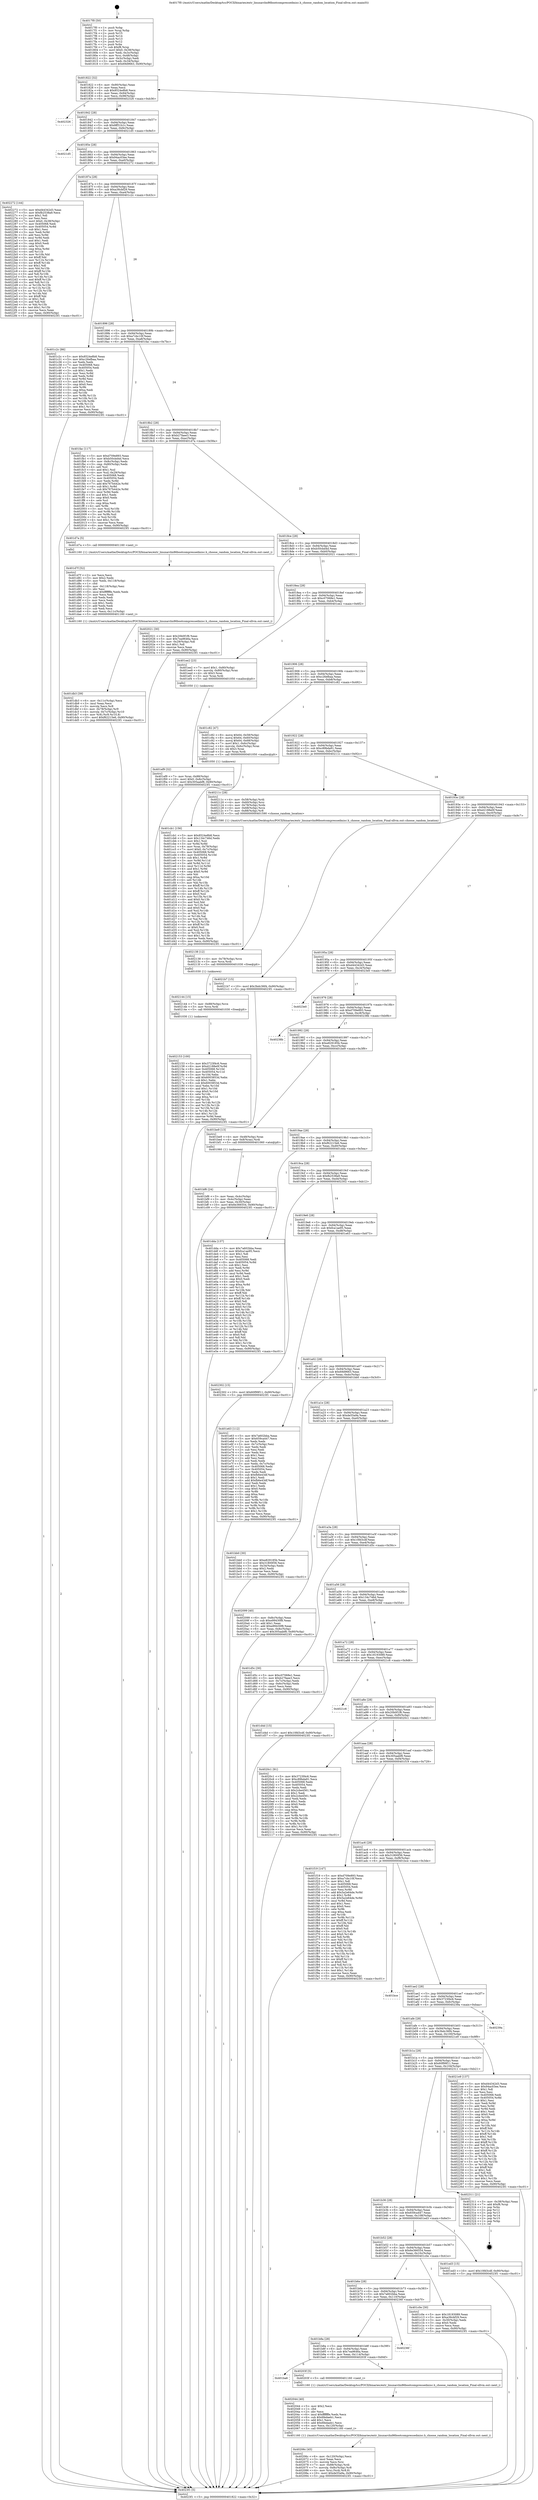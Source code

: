 digraph "0x4017f0" {
  label = "0x4017f0 (/mnt/c/Users/mathe/Desktop/tcc/POCII/binaries/extr_linuxarchx86bootcompressedmisc.h_choose_random_location_Final-ollvm.out::main(0))"
  labelloc = "t"
  node[shape=record]

  Entry [label="",width=0.3,height=0.3,shape=circle,fillcolor=black,style=filled]
  "0x401822" [label="{
     0x401822 [32]\l
     | [instrs]\l
     &nbsp;&nbsp;0x401822 \<+6\>: mov -0x90(%rbp),%eax\l
     &nbsp;&nbsp;0x401828 \<+2\>: mov %eax,%ecx\l
     &nbsp;&nbsp;0x40182a \<+6\>: sub $0x8524e8b8,%ecx\l
     &nbsp;&nbsp;0x401830 \<+6\>: mov %eax,-0x94(%rbp)\l
     &nbsp;&nbsp;0x401836 \<+6\>: mov %ecx,-0x98(%rbp)\l
     &nbsp;&nbsp;0x40183c \<+6\>: je 0000000000402326 \<main+0xb36\>\l
  }"]
  "0x402326" [label="{
     0x402326\l
  }", style=dashed]
  "0x401842" [label="{
     0x401842 [28]\l
     | [instrs]\l
     &nbsp;&nbsp;0x401842 \<+5\>: jmp 0000000000401847 \<main+0x57\>\l
     &nbsp;&nbsp;0x401847 \<+6\>: mov -0x94(%rbp),%eax\l
     &nbsp;&nbsp;0x40184d \<+5\>: sub $0x8ff31b1c,%eax\l
     &nbsp;&nbsp;0x401852 \<+6\>: mov %eax,-0x9c(%rbp)\l
     &nbsp;&nbsp;0x401858 \<+6\>: je 00000000004021d5 \<main+0x9e5\>\l
  }"]
  Exit [label="",width=0.3,height=0.3,shape=circle,fillcolor=black,style=filled,peripheries=2]
  "0x4021d5" [label="{
     0x4021d5\l
  }", style=dashed]
  "0x40185e" [label="{
     0x40185e [28]\l
     | [instrs]\l
     &nbsp;&nbsp;0x40185e \<+5\>: jmp 0000000000401863 \<main+0x73\>\l
     &nbsp;&nbsp;0x401863 \<+6\>: mov -0x94(%rbp),%eax\l
     &nbsp;&nbsp;0x401869 \<+5\>: sub $0x94ac03ee,%eax\l
     &nbsp;&nbsp;0x40186e \<+6\>: mov %eax,-0xa0(%rbp)\l
     &nbsp;&nbsp;0x401874 \<+6\>: je 0000000000402272 \<main+0xa82\>\l
  }"]
  "0x402153" [label="{
     0x402153 [100]\l
     | [instrs]\l
     &nbsp;&nbsp;0x402153 \<+5\>: mov $0x3723f4c6,%eax\l
     &nbsp;&nbsp;0x402158 \<+6\>: mov $0xd2188e0f,%r9d\l
     &nbsp;&nbsp;0x40215e \<+8\>: mov 0x405068,%r10d\l
     &nbsp;&nbsp;0x402166 \<+8\>: mov 0x405054,%r11d\l
     &nbsp;&nbsp;0x40216e \<+3\>: mov %r10d,%ebx\l
     &nbsp;&nbsp;0x402171 \<+6\>: add $0x6003853d,%ebx\l
     &nbsp;&nbsp;0x402177 \<+3\>: sub $0x1,%ebx\l
     &nbsp;&nbsp;0x40217a \<+6\>: sub $0x6003853d,%ebx\l
     &nbsp;&nbsp;0x402180 \<+4\>: imul %ebx,%r10d\l
     &nbsp;&nbsp;0x402184 \<+4\>: and $0x1,%r10d\l
     &nbsp;&nbsp;0x402188 \<+4\>: cmp $0x0,%r10d\l
     &nbsp;&nbsp;0x40218c \<+4\>: sete %r14b\l
     &nbsp;&nbsp;0x402190 \<+4\>: cmp $0xa,%r11d\l
     &nbsp;&nbsp;0x402194 \<+4\>: setl %r15b\l
     &nbsp;&nbsp;0x402198 \<+3\>: mov %r14b,%r12b\l
     &nbsp;&nbsp;0x40219b \<+3\>: and %r15b,%r12b\l
     &nbsp;&nbsp;0x40219e \<+3\>: xor %r15b,%r14b\l
     &nbsp;&nbsp;0x4021a1 \<+3\>: or %r14b,%r12b\l
     &nbsp;&nbsp;0x4021a4 \<+4\>: test $0x1,%r12b\l
     &nbsp;&nbsp;0x4021a8 \<+4\>: cmovne %r9d,%eax\l
     &nbsp;&nbsp;0x4021ac \<+6\>: mov %eax,-0x90(%rbp)\l
     &nbsp;&nbsp;0x4021b2 \<+5\>: jmp 00000000004023f1 \<main+0xc01\>\l
  }"]
  "0x402272" [label="{
     0x402272 [144]\l
     | [instrs]\l
     &nbsp;&nbsp;0x402272 \<+5\>: mov $0xd44342d3,%eax\l
     &nbsp;&nbsp;0x402277 \<+5\>: mov $0xfb2538a9,%ecx\l
     &nbsp;&nbsp;0x40227c \<+2\>: mov $0x1,%dl\l
     &nbsp;&nbsp;0x40227e \<+2\>: xor %esi,%esi\l
     &nbsp;&nbsp;0x402280 \<+7\>: movl $0x0,-0x38(%rbp)\l
     &nbsp;&nbsp;0x402287 \<+7\>: mov 0x405068,%edi\l
     &nbsp;&nbsp;0x40228e \<+8\>: mov 0x405054,%r8d\l
     &nbsp;&nbsp;0x402296 \<+3\>: sub $0x1,%esi\l
     &nbsp;&nbsp;0x402299 \<+3\>: mov %edi,%r9d\l
     &nbsp;&nbsp;0x40229c \<+3\>: add %esi,%r9d\l
     &nbsp;&nbsp;0x40229f \<+4\>: imul %r9d,%edi\l
     &nbsp;&nbsp;0x4022a3 \<+3\>: and $0x1,%edi\l
     &nbsp;&nbsp;0x4022a6 \<+3\>: cmp $0x0,%edi\l
     &nbsp;&nbsp;0x4022a9 \<+4\>: sete %r10b\l
     &nbsp;&nbsp;0x4022ad \<+4\>: cmp $0xa,%r8d\l
     &nbsp;&nbsp;0x4022b1 \<+4\>: setl %r11b\l
     &nbsp;&nbsp;0x4022b5 \<+3\>: mov %r10b,%bl\l
     &nbsp;&nbsp;0x4022b8 \<+3\>: xor $0xff,%bl\l
     &nbsp;&nbsp;0x4022bb \<+3\>: mov %r11b,%r14b\l
     &nbsp;&nbsp;0x4022be \<+4\>: xor $0xff,%r14b\l
     &nbsp;&nbsp;0x4022c2 \<+3\>: xor $0x1,%dl\l
     &nbsp;&nbsp;0x4022c5 \<+3\>: mov %bl,%r15b\l
     &nbsp;&nbsp;0x4022c8 \<+4\>: and $0xff,%r15b\l
     &nbsp;&nbsp;0x4022cc \<+3\>: and %dl,%r10b\l
     &nbsp;&nbsp;0x4022cf \<+3\>: mov %r14b,%r12b\l
     &nbsp;&nbsp;0x4022d2 \<+4\>: and $0xff,%r12b\l
     &nbsp;&nbsp;0x4022d6 \<+3\>: and %dl,%r11b\l
     &nbsp;&nbsp;0x4022d9 \<+3\>: or %r10b,%r15b\l
     &nbsp;&nbsp;0x4022dc \<+3\>: or %r11b,%r12b\l
     &nbsp;&nbsp;0x4022df \<+3\>: xor %r12b,%r15b\l
     &nbsp;&nbsp;0x4022e2 \<+3\>: or %r14b,%bl\l
     &nbsp;&nbsp;0x4022e5 \<+3\>: xor $0xff,%bl\l
     &nbsp;&nbsp;0x4022e8 \<+3\>: or $0x1,%dl\l
     &nbsp;&nbsp;0x4022eb \<+2\>: and %dl,%bl\l
     &nbsp;&nbsp;0x4022ed \<+3\>: or %bl,%r15b\l
     &nbsp;&nbsp;0x4022f0 \<+4\>: test $0x1,%r15b\l
     &nbsp;&nbsp;0x4022f4 \<+3\>: cmovne %ecx,%eax\l
     &nbsp;&nbsp;0x4022f7 \<+6\>: mov %eax,-0x90(%rbp)\l
     &nbsp;&nbsp;0x4022fd \<+5\>: jmp 00000000004023f1 \<main+0xc01\>\l
  }"]
  "0x40187a" [label="{
     0x40187a [28]\l
     | [instrs]\l
     &nbsp;&nbsp;0x40187a \<+5\>: jmp 000000000040187f \<main+0x8f\>\l
     &nbsp;&nbsp;0x40187f \<+6\>: mov -0x94(%rbp),%eax\l
     &nbsp;&nbsp;0x401885 \<+5\>: sub $0xa36cbf29,%eax\l
     &nbsp;&nbsp;0x40188a \<+6\>: mov %eax,-0xa4(%rbp)\l
     &nbsp;&nbsp;0x401890 \<+6\>: je 0000000000401c2c \<main+0x43c\>\l
  }"]
  "0x402144" [label="{
     0x402144 [15]\l
     | [instrs]\l
     &nbsp;&nbsp;0x402144 \<+7\>: mov -0x88(%rbp),%rcx\l
     &nbsp;&nbsp;0x40214b \<+3\>: mov %rcx,%rdi\l
     &nbsp;&nbsp;0x40214e \<+5\>: call 0000000000401030 \<free@plt\>\l
     | [calls]\l
     &nbsp;&nbsp;0x401030 \{1\} (unknown)\l
  }"]
  "0x401c2c" [label="{
     0x401c2c [86]\l
     | [instrs]\l
     &nbsp;&nbsp;0x401c2c \<+5\>: mov $0x8524e8b8,%eax\l
     &nbsp;&nbsp;0x401c31 \<+5\>: mov $0xc26efbaa,%ecx\l
     &nbsp;&nbsp;0x401c36 \<+2\>: xor %edx,%edx\l
     &nbsp;&nbsp;0x401c38 \<+7\>: mov 0x405068,%esi\l
     &nbsp;&nbsp;0x401c3f \<+7\>: mov 0x405054,%edi\l
     &nbsp;&nbsp;0x401c46 \<+3\>: sub $0x1,%edx\l
     &nbsp;&nbsp;0x401c49 \<+3\>: mov %esi,%r8d\l
     &nbsp;&nbsp;0x401c4c \<+3\>: add %edx,%r8d\l
     &nbsp;&nbsp;0x401c4f \<+4\>: imul %r8d,%esi\l
     &nbsp;&nbsp;0x401c53 \<+3\>: and $0x1,%esi\l
     &nbsp;&nbsp;0x401c56 \<+3\>: cmp $0x0,%esi\l
     &nbsp;&nbsp;0x401c59 \<+4\>: sete %r9b\l
     &nbsp;&nbsp;0x401c5d \<+3\>: cmp $0xa,%edi\l
     &nbsp;&nbsp;0x401c60 \<+4\>: setl %r10b\l
     &nbsp;&nbsp;0x401c64 \<+3\>: mov %r9b,%r11b\l
     &nbsp;&nbsp;0x401c67 \<+3\>: and %r10b,%r11b\l
     &nbsp;&nbsp;0x401c6a \<+3\>: xor %r10b,%r9b\l
     &nbsp;&nbsp;0x401c6d \<+3\>: or %r9b,%r11b\l
     &nbsp;&nbsp;0x401c70 \<+4\>: test $0x1,%r11b\l
     &nbsp;&nbsp;0x401c74 \<+3\>: cmovne %ecx,%eax\l
     &nbsp;&nbsp;0x401c77 \<+6\>: mov %eax,-0x90(%rbp)\l
     &nbsp;&nbsp;0x401c7d \<+5\>: jmp 00000000004023f1 \<main+0xc01\>\l
  }"]
  "0x401896" [label="{
     0x401896 [28]\l
     | [instrs]\l
     &nbsp;&nbsp;0x401896 \<+5\>: jmp 000000000040189b \<main+0xab\>\l
     &nbsp;&nbsp;0x40189b \<+6\>: mov -0x94(%rbp),%eax\l
     &nbsp;&nbsp;0x4018a1 \<+5\>: sub $0xa7cbc10f,%eax\l
     &nbsp;&nbsp;0x4018a6 \<+6\>: mov %eax,-0xa8(%rbp)\l
     &nbsp;&nbsp;0x4018ac \<+6\>: je 0000000000401fac \<main+0x7bc\>\l
  }"]
  "0x402138" [label="{
     0x402138 [12]\l
     | [instrs]\l
     &nbsp;&nbsp;0x402138 \<+4\>: mov -0x78(%rbp),%rcx\l
     &nbsp;&nbsp;0x40213c \<+3\>: mov %rcx,%rdi\l
     &nbsp;&nbsp;0x40213f \<+5\>: call 0000000000401030 \<free@plt\>\l
     | [calls]\l
     &nbsp;&nbsp;0x401030 \{1\} (unknown)\l
  }"]
  "0x401fac" [label="{
     0x401fac [117]\l
     | [instrs]\l
     &nbsp;&nbsp;0x401fac \<+5\>: mov $0xd709e893,%eax\l
     &nbsp;&nbsp;0x401fb1 \<+5\>: mov $0xb50cbd4d,%ecx\l
     &nbsp;&nbsp;0x401fb6 \<+6\>: mov -0x8c(%rbp),%edx\l
     &nbsp;&nbsp;0x401fbc \<+3\>: cmp -0x80(%rbp),%edx\l
     &nbsp;&nbsp;0x401fbf \<+4\>: setl %sil\l
     &nbsp;&nbsp;0x401fc3 \<+4\>: and $0x1,%sil\l
     &nbsp;&nbsp;0x401fc7 \<+4\>: mov %sil,-0x29(%rbp)\l
     &nbsp;&nbsp;0x401fcb \<+7\>: mov 0x405068,%edx\l
     &nbsp;&nbsp;0x401fd2 \<+7\>: mov 0x405054,%edi\l
     &nbsp;&nbsp;0x401fd9 \<+3\>: mov %edx,%r8d\l
     &nbsp;&nbsp;0x401fdc \<+7\>: add $0x767b442e,%r8d\l
     &nbsp;&nbsp;0x401fe3 \<+4\>: sub $0x1,%r8d\l
     &nbsp;&nbsp;0x401fe7 \<+7\>: sub $0x767b442e,%r8d\l
     &nbsp;&nbsp;0x401fee \<+4\>: imul %r8d,%edx\l
     &nbsp;&nbsp;0x401ff2 \<+3\>: and $0x1,%edx\l
     &nbsp;&nbsp;0x401ff5 \<+3\>: cmp $0x0,%edx\l
     &nbsp;&nbsp;0x401ff8 \<+4\>: sete %sil\l
     &nbsp;&nbsp;0x401ffc \<+3\>: cmp $0xa,%edi\l
     &nbsp;&nbsp;0x401fff \<+4\>: setl %r9b\l
     &nbsp;&nbsp;0x402003 \<+3\>: mov %sil,%r10b\l
     &nbsp;&nbsp;0x402006 \<+3\>: and %r9b,%r10b\l
     &nbsp;&nbsp;0x402009 \<+3\>: xor %r9b,%sil\l
     &nbsp;&nbsp;0x40200c \<+3\>: or %sil,%r10b\l
     &nbsp;&nbsp;0x40200f \<+4\>: test $0x1,%r10b\l
     &nbsp;&nbsp;0x402013 \<+3\>: cmovne %ecx,%eax\l
     &nbsp;&nbsp;0x402016 \<+6\>: mov %eax,-0x90(%rbp)\l
     &nbsp;&nbsp;0x40201c \<+5\>: jmp 00000000004023f1 \<main+0xc01\>\l
  }"]
  "0x4018b2" [label="{
     0x4018b2 [28]\l
     | [instrs]\l
     &nbsp;&nbsp;0x4018b2 \<+5\>: jmp 00000000004018b7 \<main+0xc7\>\l
     &nbsp;&nbsp;0x4018b7 \<+6\>: mov -0x94(%rbp),%eax\l
     &nbsp;&nbsp;0x4018bd \<+5\>: sub $0xb27faee3,%eax\l
     &nbsp;&nbsp;0x4018c2 \<+6\>: mov %eax,-0xac(%rbp)\l
     &nbsp;&nbsp;0x4018c8 \<+6\>: je 0000000000401d7a \<main+0x58a\>\l
  }"]
  "0x40206c" [label="{
     0x40206c [45]\l
     | [instrs]\l
     &nbsp;&nbsp;0x40206c \<+6\>: mov -0x120(%rbp),%ecx\l
     &nbsp;&nbsp;0x402072 \<+3\>: imul %eax,%ecx\l
     &nbsp;&nbsp;0x402075 \<+3\>: movslq %ecx,%rsi\l
     &nbsp;&nbsp;0x402078 \<+7\>: mov -0x88(%rbp),%rdi\l
     &nbsp;&nbsp;0x40207f \<+7\>: movslq -0x8c(%rbp),%r8\l
     &nbsp;&nbsp;0x402086 \<+4\>: mov %rsi,(%rdi,%r8,8)\l
     &nbsp;&nbsp;0x40208a \<+10\>: movl $0xde55a9a,-0x90(%rbp)\l
     &nbsp;&nbsp;0x402094 \<+5\>: jmp 00000000004023f1 \<main+0xc01\>\l
  }"]
  "0x401d7a" [label="{
     0x401d7a [5]\l
     | [instrs]\l
     &nbsp;&nbsp;0x401d7a \<+5\>: call 0000000000401160 \<next_i\>\l
     | [calls]\l
     &nbsp;&nbsp;0x401160 \{1\} (/mnt/c/Users/mathe/Desktop/tcc/POCII/binaries/extr_linuxarchx86bootcompressedmisc.h_choose_random_location_Final-ollvm.out::next_i)\l
  }"]
  "0x4018ce" [label="{
     0x4018ce [28]\l
     | [instrs]\l
     &nbsp;&nbsp;0x4018ce \<+5\>: jmp 00000000004018d3 \<main+0xe3\>\l
     &nbsp;&nbsp;0x4018d3 \<+6\>: mov -0x94(%rbp),%eax\l
     &nbsp;&nbsp;0x4018d9 \<+5\>: sub $0xb50cbd4d,%eax\l
     &nbsp;&nbsp;0x4018de \<+6\>: mov %eax,-0xb0(%rbp)\l
     &nbsp;&nbsp;0x4018e4 \<+6\>: je 0000000000402021 \<main+0x831\>\l
  }"]
  "0x402044" [label="{
     0x402044 [40]\l
     | [instrs]\l
     &nbsp;&nbsp;0x402044 \<+5\>: mov $0x2,%ecx\l
     &nbsp;&nbsp;0x402049 \<+1\>: cltd\l
     &nbsp;&nbsp;0x40204a \<+2\>: idiv %ecx\l
     &nbsp;&nbsp;0x40204c \<+6\>: imul $0xfffffffe,%edx,%ecx\l
     &nbsp;&nbsp;0x402052 \<+6\>: sub $0x6fedaeb1,%ecx\l
     &nbsp;&nbsp;0x402058 \<+3\>: add $0x1,%ecx\l
     &nbsp;&nbsp;0x40205b \<+6\>: add $0x6fedaeb1,%ecx\l
     &nbsp;&nbsp;0x402061 \<+6\>: mov %ecx,-0x120(%rbp)\l
     &nbsp;&nbsp;0x402067 \<+5\>: call 0000000000401160 \<next_i\>\l
     | [calls]\l
     &nbsp;&nbsp;0x401160 \{1\} (/mnt/c/Users/mathe/Desktop/tcc/POCII/binaries/extr_linuxarchx86bootcompressedmisc.h_choose_random_location_Final-ollvm.out::next_i)\l
  }"]
  "0x402021" [label="{
     0x402021 [30]\l
     | [instrs]\l
     &nbsp;&nbsp;0x402021 \<+5\>: mov $0x20b0f1f6,%eax\l
     &nbsp;&nbsp;0x402026 \<+5\>: mov $0x7ea9646a,%ecx\l
     &nbsp;&nbsp;0x40202b \<+3\>: mov -0x29(%rbp),%dl\l
     &nbsp;&nbsp;0x40202e \<+3\>: test $0x1,%dl\l
     &nbsp;&nbsp;0x402031 \<+3\>: cmovne %ecx,%eax\l
     &nbsp;&nbsp;0x402034 \<+6\>: mov %eax,-0x90(%rbp)\l
     &nbsp;&nbsp;0x40203a \<+5\>: jmp 00000000004023f1 \<main+0xc01\>\l
  }"]
  "0x4018ea" [label="{
     0x4018ea [28]\l
     | [instrs]\l
     &nbsp;&nbsp;0x4018ea \<+5\>: jmp 00000000004018ef \<main+0xff\>\l
     &nbsp;&nbsp;0x4018ef \<+6\>: mov -0x94(%rbp),%eax\l
     &nbsp;&nbsp;0x4018f5 \<+5\>: sub $0xc07068e1,%eax\l
     &nbsp;&nbsp;0x4018fa \<+6\>: mov %eax,-0xb4(%rbp)\l
     &nbsp;&nbsp;0x401900 \<+6\>: je 0000000000401ee2 \<main+0x6f2\>\l
  }"]
  "0x401ba6" [label="{
     0x401ba6\l
  }", style=dashed]
  "0x401ee2" [label="{
     0x401ee2 [23]\l
     | [instrs]\l
     &nbsp;&nbsp;0x401ee2 \<+7\>: movl $0x1,-0x80(%rbp)\l
     &nbsp;&nbsp;0x401ee9 \<+4\>: movslq -0x80(%rbp),%rax\l
     &nbsp;&nbsp;0x401eed \<+4\>: shl $0x3,%rax\l
     &nbsp;&nbsp;0x401ef1 \<+3\>: mov %rax,%rdi\l
     &nbsp;&nbsp;0x401ef4 \<+5\>: call 0000000000401050 \<malloc@plt\>\l
     | [calls]\l
     &nbsp;&nbsp;0x401050 \{1\} (unknown)\l
  }"]
  "0x401906" [label="{
     0x401906 [28]\l
     | [instrs]\l
     &nbsp;&nbsp;0x401906 \<+5\>: jmp 000000000040190b \<main+0x11b\>\l
     &nbsp;&nbsp;0x40190b \<+6\>: mov -0x94(%rbp),%eax\l
     &nbsp;&nbsp;0x401911 \<+5\>: sub $0xc26efbaa,%eax\l
     &nbsp;&nbsp;0x401916 \<+6\>: mov %eax,-0xb8(%rbp)\l
     &nbsp;&nbsp;0x40191c \<+6\>: je 0000000000401c82 \<main+0x492\>\l
  }"]
  "0x40203f" [label="{
     0x40203f [5]\l
     | [instrs]\l
     &nbsp;&nbsp;0x40203f \<+5\>: call 0000000000401160 \<next_i\>\l
     | [calls]\l
     &nbsp;&nbsp;0x401160 \{1\} (/mnt/c/Users/mathe/Desktop/tcc/POCII/binaries/extr_linuxarchx86bootcompressedmisc.h_choose_random_location_Final-ollvm.out::next_i)\l
  }"]
  "0x401c82" [label="{
     0x401c82 [47]\l
     | [instrs]\l
     &nbsp;&nbsp;0x401c82 \<+8\>: movq $0x64,-0x58(%rbp)\l
     &nbsp;&nbsp;0x401c8a \<+8\>: movq $0x64,-0x60(%rbp)\l
     &nbsp;&nbsp;0x401c92 \<+8\>: movq $0x64,-0x68(%rbp)\l
     &nbsp;&nbsp;0x401c9a \<+7\>: movl $0x1,-0x6c(%rbp)\l
     &nbsp;&nbsp;0x401ca1 \<+4\>: movslq -0x6c(%rbp),%rax\l
     &nbsp;&nbsp;0x401ca5 \<+4\>: shl $0x3,%rax\l
     &nbsp;&nbsp;0x401ca9 \<+3\>: mov %rax,%rdi\l
     &nbsp;&nbsp;0x401cac \<+5\>: call 0000000000401050 \<malloc@plt\>\l
     | [calls]\l
     &nbsp;&nbsp;0x401050 \{1\} (unknown)\l
  }"]
  "0x401922" [label="{
     0x401922 [28]\l
     | [instrs]\l
     &nbsp;&nbsp;0x401922 \<+5\>: jmp 0000000000401927 \<main+0x137\>\l
     &nbsp;&nbsp;0x401927 \<+6\>: mov -0x94(%rbp),%eax\l
     &nbsp;&nbsp;0x40192d \<+5\>: sub $0xc89bda91,%eax\l
     &nbsp;&nbsp;0x401932 \<+6\>: mov %eax,-0xbc(%rbp)\l
     &nbsp;&nbsp;0x401938 \<+6\>: je 000000000040211c \<main+0x92c\>\l
  }"]
  "0x401b8a" [label="{
     0x401b8a [28]\l
     | [instrs]\l
     &nbsp;&nbsp;0x401b8a \<+5\>: jmp 0000000000401b8f \<main+0x39f\>\l
     &nbsp;&nbsp;0x401b8f \<+6\>: mov -0x94(%rbp),%eax\l
     &nbsp;&nbsp;0x401b95 \<+5\>: sub $0x7ea9646a,%eax\l
     &nbsp;&nbsp;0x401b9a \<+6\>: mov %eax,-0x114(%rbp)\l
     &nbsp;&nbsp;0x401ba0 \<+6\>: je 000000000040203f \<main+0x84f\>\l
  }"]
  "0x40211c" [label="{
     0x40211c [28]\l
     | [instrs]\l
     &nbsp;&nbsp;0x40211c \<+4\>: mov -0x58(%rbp),%rdi\l
     &nbsp;&nbsp;0x402120 \<+4\>: mov -0x60(%rbp),%rsi\l
     &nbsp;&nbsp;0x402124 \<+4\>: mov -0x78(%rbp),%rdx\l
     &nbsp;&nbsp;0x402128 \<+4\>: mov -0x68(%rbp),%rcx\l
     &nbsp;&nbsp;0x40212c \<+7\>: mov -0x88(%rbp),%r8\l
     &nbsp;&nbsp;0x402133 \<+5\>: call 0000000000401590 \<choose_random_location\>\l
     | [calls]\l
     &nbsp;&nbsp;0x401590 \{1\} (/mnt/c/Users/mathe/Desktop/tcc/POCII/binaries/extr_linuxarchx86bootcompressedmisc.h_choose_random_location_Final-ollvm.out::choose_random_location)\l
  }"]
  "0x40193e" [label="{
     0x40193e [28]\l
     | [instrs]\l
     &nbsp;&nbsp;0x40193e \<+5\>: jmp 0000000000401943 \<main+0x153\>\l
     &nbsp;&nbsp;0x401943 \<+6\>: mov -0x94(%rbp),%eax\l
     &nbsp;&nbsp;0x401949 \<+5\>: sub $0xd2188e0f,%eax\l
     &nbsp;&nbsp;0x40194e \<+6\>: mov %eax,-0xc0(%rbp)\l
     &nbsp;&nbsp;0x401954 \<+6\>: je 00000000004021b7 \<main+0x9c7\>\l
  }"]
  "0x40236f" [label="{
     0x40236f\l
  }", style=dashed]
  "0x4021b7" [label="{
     0x4021b7 [15]\l
     | [instrs]\l
     &nbsp;&nbsp;0x4021b7 \<+10\>: movl $0x3bdc36f4,-0x90(%rbp)\l
     &nbsp;&nbsp;0x4021c1 \<+5\>: jmp 00000000004023f1 \<main+0xc01\>\l
  }"]
  "0x40195a" [label="{
     0x40195a [28]\l
     | [instrs]\l
     &nbsp;&nbsp;0x40195a \<+5\>: jmp 000000000040195f \<main+0x16f\>\l
     &nbsp;&nbsp;0x40195f \<+6\>: mov -0x94(%rbp),%eax\l
     &nbsp;&nbsp;0x401965 \<+5\>: sub $0xd44342d3,%eax\l
     &nbsp;&nbsp;0x40196a \<+6\>: mov %eax,-0xc4(%rbp)\l
     &nbsp;&nbsp;0x401970 \<+6\>: je 00000000004023e0 \<main+0xbf0\>\l
  }"]
  "0x401ef9" [label="{
     0x401ef9 [32]\l
     | [instrs]\l
     &nbsp;&nbsp;0x401ef9 \<+7\>: mov %rax,-0x88(%rbp)\l
     &nbsp;&nbsp;0x401f00 \<+10\>: movl $0x0,-0x8c(%rbp)\l
     &nbsp;&nbsp;0x401f0a \<+10\>: movl $0x305aabf8,-0x90(%rbp)\l
     &nbsp;&nbsp;0x401f14 \<+5\>: jmp 00000000004023f1 \<main+0xc01\>\l
  }"]
  "0x4023e0" [label="{
     0x4023e0\l
  }", style=dashed]
  "0x401976" [label="{
     0x401976 [28]\l
     | [instrs]\l
     &nbsp;&nbsp;0x401976 \<+5\>: jmp 000000000040197b \<main+0x18b\>\l
     &nbsp;&nbsp;0x40197b \<+6\>: mov -0x94(%rbp),%eax\l
     &nbsp;&nbsp;0x401981 \<+5\>: sub $0xd709e893,%eax\l
     &nbsp;&nbsp;0x401986 \<+6\>: mov %eax,-0xc8(%rbp)\l
     &nbsp;&nbsp;0x40198c \<+6\>: je 000000000040238b \<main+0xb9b\>\l
  }"]
  "0x401db3" [label="{
     0x401db3 [39]\l
     | [instrs]\l
     &nbsp;&nbsp;0x401db3 \<+6\>: mov -0x11c(%rbp),%ecx\l
     &nbsp;&nbsp;0x401db9 \<+3\>: imul %eax,%ecx\l
     &nbsp;&nbsp;0x401dbc \<+3\>: movslq %ecx,%r8\l
     &nbsp;&nbsp;0x401dbf \<+4\>: mov -0x78(%rbp),%r9\l
     &nbsp;&nbsp;0x401dc3 \<+4\>: movslq -0x7c(%rbp),%r10\l
     &nbsp;&nbsp;0x401dc7 \<+4\>: mov %r8,(%r9,%r10,8)\l
     &nbsp;&nbsp;0x401dcb \<+10\>: movl $0xf62215e6,-0x90(%rbp)\l
     &nbsp;&nbsp;0x401dd5 \<+5\>: jmp 00000000004023f1 \<main+0xc01\>\l
  }"]
  "0x40238b" [label="{
     0x40238b\l
  }", style=dashed]
  "0x401992" [label="{
     0x401992 [28]\l
     | [instrs]\l
     &nbsp;&nbsp;0x401992 \<+5\>: jmp 0000000000401997 \<main+0x1a7\>\l
     &nbsp;&nbsp;0x401997 \<+6\>: mov -0x94(%rbp),%eax\l
     &nbsp;&nbsp;0x40199d \<+5\>: sub $0xe829185b,%eax\l
     &nbsp;&nbsp;0x4019a2 \<+6\>: mov %eax,-0xcc(%rbp)\l
     &nbsp;&nbsp;0x4019a8 \<+6\>: je 0000000000401be9 \<main+0x3f9\>\l
  }"]
  "0x401d7f" [label="{
     0x401d7f [52]\l
     | [instrs]\l
     &nbsp;&nbsp;0x401d7f \<+2\>: xor %ecx,%ecx\l
     &nbsp;&nbsp;0x401d81 \<+5\>: mov $0x2,%edx\l
     &nbsp;&nbsp;0x401d86 \<+6\>: mov %edx,-0x118(%rbp)\l
     &nbsp;&nbsp;0x401d8c \<+1\>: cltd\l
     &nbsp;&nbsp;0x401d8d \<+6\>: mov -0x118(%rbp),%esi\l
     &nbsp;&nbsp;0x401d93 \<+2\>: idiv %esi\l
     &nbsp;&nbsp;0x401d95 \<+6\>: imul $0xfffffffe,%edx,%edx\l
     &nbsp;&nbsp;0x401d9b \<+2\>: mov %ecx,%edi\l
     &nbsp;&nbsp;0x401d9d \<+2\>: sub %edx,%edi\l
     &nbsp;&nbsp;0x401d9f \<+2\>: mov %ecx,%edx\l
     &nbsp;&nbsp;0x401da1 \<+3\>: sub $0x1,%edx\l
     &nbsp;&nbsp;0x401da4 \<+2\>: add %edx,%edi\l
     &nbsp;&nbsp;0x401da6 \<+2\>: sub %edi,%ecx\l
     &nbsp;&nbsp;0x401da8 \<+6\>: mov %ecx,-0x11c(%rbp)\l
     &nbsp;&nbsp;0x401dae \<+5\>: call 0000000000401160 \<next_i\>\l
     | [calls]\l
     &nbsp;&nbsp;0x401160 \{1\} (/mnt/c/Users/mathe/Desktop/tcc/POCII/binaries/extr_linuxarchx86bootcompressedmisc.h_choose_random_location_Final-ollvm.out::next_i)\l
  }"]
  "0x401be9" [label="{
     0x401be9 [13]\l
     | [instrs]\l
     &nbsp;&nbsp;0x401be9 \<+4\>: mov -0x48(%rbp),%rax\l
     &nbsp;&nbsp;0x401bed \<+4\>: mov 0x8(%rax),%rdi\l
     &nbsp;&nbsp;0x401bf1 \<+5\>: call 0000000000401060 \<atoi@plt\>\l
     | [calls]\l
     &nbsp;&nbsp;0x401060 \{1\} (unknown)\l
  }"]
  "0x4019ae" [label="{
     0x4019ae [28]\l
     | [instrs]\l
     &nbsp;&nbsp;0x4019ae \<+5\>: jmp 00000000004019b3 \<main+0x1c3\>\l
     &nbsp;&nbsp;0x4019b3 \<+6\>: mov -0x94(%rbp),%eax\l
     &nbsp;&nbsp;0x4019b9 \<+5\>: sub $0xf62215e6,%eax\l
     &nbsp;&nbsp;0x4019be \<+6\>: mov %eax,-0xd0(%rbp)\l
     &nbsp;&nbsp;0x4019c4 \<+6\>: je 0000000000401dda \<main+0x5ea\>\l
  }"]
  "0x401cb1" [label="{
     0x401cb1 [156]\l
     | [instrs]\l
     &nbsp;&nbsp;0x401cb1 \<+5\>: mov $0x8524e8b8,%ecx\l
     &nbsp;&nbsp;0x401cb6 \<+5\>: mov $0x134c746d,%edx\l
     &nbsp;&nbsp;0x401cbb \<+3\>: mov $0x1,%sil\l
     &nbsp;&nbsp;0x401cbe \<+3\>: xor %r8d,%r8d\l
     &nbsp;&nbsp;0x401cc1 \<+4\>: mov %rax,-0x78(%rbp)\l
     &nbsp;&nbsp;0x401cc5 \<+7\>: movl $0x0,-0x7c(%rbp)\l
     &nbsp;&nbsp;0x401ccc \<+8\>: mov 0x405068,%r9d\l
     &nbsp;&nbsp;0x401cd4 \<+8\>: mov 0x405054,%r10d\l
     &nbsp;&nbsp;0x401cdc \<+4\>: sub $0x1,%r8d\l
     &nbsp;&nbsp;0x401ce0 \<+3\>: mov %r9d,%r11d\l
     &nbsp;&nbsp;0x401ce3 \<+3\>: add %r8d,%r11d\l
     &nbsp;&nbsp;0x401ce6 \<+4\>: imul %r11d,%r9d\l
     &nbsp;&nbsp;0x401cea \<+4\>: and $0x1,%r9d\l
     &nbsp;&nbsp;0x401cee \<+4\>: cmp $0x0,%r9d\l
     &nbsp;&nbsp;0x401cf2 \<+3\>: sete %bl\l
     &nbsp;&nbsp;0x401cf5 \<+4\>: cmp $0xa,%r10d\l
     &nbsp;&nbsp;0x401cf9 \<+4\>: setl %r14b\l
     &nbsp;&nbsp;0x401cfd \<+3\>: mov %bl,%r15b\l
     &nbsp;&nbsp;0x401d00 \<+4\>: xor $0xff,%r15b\l
     &nbsp;&nbsp;0x401d04 \<+3\>: mov %r14b,%r12b\l
     &nbsp;&nbsp;0x401d07 \<+4\>: xor $0xff,%r12b\l
     &nbsp;&nbsp;0x401d0b \<+4\>: xor $0x0,%sil\l
     &nbsp;&nbsp;0x401d0f \<+3\>: mov %r15b,%r13b\l
     &nbsp;&nbsp;0x401d12 \<+4\>: and $0x0,%r13b\l
     &nbsp;&nbsp;0x401d16 \<+3\>: and %sil,%bl\l
     &nbsp;&nbsp;0x401d19 \<+3\>: mov %r12b,%al\l
     &nbsp;&nbsp;0x401d1c \<+2\>: and $0x0,%al\l
     &nbsp;&nbsp;0x401d1e \<+3\>: and %sil,%r14b\l
     &nbsp;&nbsp;0x401d21 \<+3\>: or %bl,%r13b\l
     &nbsp;&nbsp;0x401d24 \<+3\>: or %r14b,%al\l
     &nbsp;&nbsp;0x401d27 \<+3\>: xor %al,%r13b\l
     &nbsp;&nbsp;0x401d2a \<+3\>: or %r12b,%r15b\l
     &nbsp;&nbsp;0x401d2d \<+4\>: xor $0xff,%r15b\l
     &nbsp;&nbsp;0x401d31 \<+4\>: or $0x0,%sil\l
     &nbsp;&nbsp;0x401d35 \<+3\>: and %sil,%r15b\l
     &nbsp;&nbsp;0x401d38 \<+3\>: or %r15b,%r13b\l
     &nbsp;&nbsp;0x401d3b \<+4\>: test $0x1,%r13b\l
     &nbsp;&nbsp;0x401d3f \<+3\>: cmovne %edx,%ecx\l
     &nbsp;&nbsp;0x401d42 \<+6\>: mov %ecx,-0x90(%rbp)\l
     &nbsp;&nbsp;0x401d48 \<+5\>: jmp 00000000004023f1 \<main+0xc01\>\l
  }"]
  "0x401dda" [label="{
     0x401dda [137]\l
     | [instrs]\l
     &nbsp;&nbsp;0x401dda \<+5\>: mov $0x7a602bba,%eax\l
     &nbsp;&nbsp;0x401ddf \<+5\>: mov $0xfca1ae95,%ecx\l
     &nbsp;&nbsp;0x401de4 \<+2\>: mov $0x1,%dl\l
     &nbsp;&nbsp;0x401de6 \<+2\>: xor %esi,%esi\l
     &nbsp;&nbsp;0x401de8 \<+7\>: mov 0x405068,%edi\l
     &nbsp;&nbsp;0x401def \<+8\>: mov 0x405054,%r8d\l
     &nbsp;&nbsp;0x401df7 \<+3\>: sub $0x1,%esi\l
     &nbsp;&nbsp;0x401dfa \<+3\>: mov %edi,%r9d\l
     &nbsp;&nbsp;0x401dfd \<+3\>: add %esi,%r9d\l
     &nbsp;&nbsp;0x401e00 \<+4\>: imul %r9d,%edi\l
     &nbsp;&nbsp;0x401e04 \<+3\>: and $0x1,%edi\l
     &nbsp;&nbsp;0x401e07 \<+3\>: cmp $0x0,%edi\l
     &nbsp;&nbsp;0x401e0a \<+4\>: sete %r10b\l
     &nbsp;&nbsp;0x401e0e \<+4\>: cmp $0xa,%r8d\l
     &nbsp;&nbsp;0x401e12 \<+4\>: setl %r11b\l
     &nbsp;&nbsp;0x401e16 \<+3\>: mov %r10b,%bl\l
     &nbsp;&nbsp;0x401e19 \<+3\>: xor $0xff,%bl\l
     &nbsp;&nbsp;0x401e1c \<+3\>: mov %r11b,%r14b\l
     &nbsp;&nbsp;0x401e1f \<+4\>: xor $0xff,%r14b\l
     &nbsp;&nbsp;0x401e23 \<+3\>: xor $0x0,%dl\l
     &nbsp;&nbsp;0x401e26 \<+3\>: mov %bl,%r15b\l
     &nbsp;&nbsp;0x401e29 \<+4\>: and $0x0,%r15b\l
     &nbsp;&nbsp;0x401e2d \<+3\>: and %dl,%r10b\l
     &nbsp;&nbsp;0x401e30 \<+3\>: mov %r14b,%r12b\l
     &nbsp;&nbsp;0x401e33 \<+4\>: and $0x0,%r12b\l
     &nbsp;&nbsp;0x401e37 \<+3\>: and %dl,%r11b\l
     &nbsp;&nbsp;0x401e3a \<+3\>: or %r10b,%r15b\l
     &nbsp;&nbsp;0x401e3d \<+3\>: or %r11b,%r12b\l
     &nbsp;&nbsp;0x401e40 \<+3\>: xor %r12b,%r15b\l
     &nbsp;&nbsp;0x401e43 \<+3\>: or %r14b,%bl\l
     &nbsp;&nbsp;0x401e46 \<+3\>: xor $0xff,%bl\l
     &nbsp;&nbsp;0x401e49 \<+3\>: or $0x0,%dl\l
     &nbsp;&nbsp;0x401e4c \<+2\>: and %dl,%bl\l
     &nbsp;&nbsp;0x401e4e \<+3\>: or %bl,%r15b\l
     &nbsp;&nbsp;0x401e51 \<+4\>: test $0x1,%r15b\l
     &nbsp;&nbsp;0x401e55 \<+3\>: cmovne %ecx,%eax\l
     &nbsp;&nbsp;0x401e58 \<+6\>: mov %eax,-0x90(%rbp)\l
     &nbsp;&nbsp;0x401e5e \<+5\>: jmp 00000000004023f1 \<main+0xc01\>\l
  }"]
  "0x4019ca" [label="{
     0x4019ca [28]\l
     | [instrs]\l
     &nbsp;&nbsp;0x4019ca \<+5\>: jmp 00000000004019cf \<main+0x1df\>\l
     &nbsp;&nbsp;0x4019cf \<+6\>: mov -0x94(%rbp),%eax\l
     &nbsp;&nbsp;0x4019d5 \<+5\>: sub $0xfb2538a9,%eax\l
     &nbsp;&nbsp;0x4019da \<+6\>: mov %eax,-0xd4(%rbp)\l
     &nbsp;&nbsp;0x4019e0 \<+6\>: je 0000000000402302 \<main+0xb12\>\l
  }"]
  "0x401b6e" [label="{
     0x401b6e [28]\l
     | [instrs]\l
     &nbsp;&nbsp;0x401b6e \<+5\>: jmp 0000000000401b73 \<main+0x383\>\l
     &nbsp;&nbsp;0x401b73 \<+6\>: mov -0x94(%rbp),%eax\l
     &nbsp;&nbsp;0x401b79 \<+5\>: sub $0x7a602bba,%eax\l
     &nbsp;&nbsp;0x401b7e \<+6\>: mov %eax,-0x110(%rbp)\l
     &nbsp;&nbsp;0x401b84 \<+6\>: je 000000000040236f \<main+0xb7f\>\l
  }"]
  "0x402302" [label="{
     0x402302 [15]\l
     | [instrs]\l
     &nbsp;&nbsp;0x402302 \<+10\>: movl $0x60f99f11,-0x90(%rbp)\l
     &nbsp;&nbsp;0x40230c \<+5\>: jmp 00000000004023f1 \<main+0xc01\>\l
  }"]
  "0x4019e6" [label="{
     0x4019e6 [28]\l
     | [instrs]\l
     &nbsp;&nbsp;0x4019e6 \<+5\>: jmp 00000000004019eb \<main+0x1fb\>\l
     &nbsp;&nbsp;0x4019eb \<+6\>: mov -0x94(%rbp),%eax\l
     &nbsp;&nbsp;0x4019f1 \<+5\>: sub $0xfca1ae95,%eax\l
     &nbsp;&nbsp;0x4019f6 \<+6\>: mov %eax,-0xd8(%rbp)\l
     &nbsp;&nbsp;0x4019fc \<+6\>: je 0000000000401e63 \<main+0x673\>\l
  }"]
  "0x401c0e" [label="{
     0x401c0e [30]\l
     | [instrs]\l
     &nbsp;&nbsp;0x401c0e \<+5\>: mov $0x18193089,%eax\l
     &nbsp;&nbsp;0x401c13 \<+5\>: mov $0xa36cbf29,%ecx\l
     &nbsp;&nbsp;0x401c18 \<+3\>: mov -0x30(%rbp),%edx\l
     &nbsp;&nbsp;0x401c1b \<+3\>: cmp $0x0,%edx\l
     &nbsp;&nbsp;0x401c1e \<+3\>: cmove %ecx,%eax\l
     &nbsp;&nbsp;0x401c21 \<+6\>: mov %eax,-0x90(%rbp)\l
     &nbsp;&nbsp;0x401c27 \<+5\>: jmp 00000000004023f1 \<main+0xc01\>\l
  }"]
  "0x401e63" [label="{
     0x401e63 [112]\l
     | [instrs]\l
     &nbsp;&nbsp;0x401e63 \<+5\>: mov $0x7a602bba,%eax\l
     &nbsp;&nbsp;0x401e68 \<+5\>: mov $0x659ca447,%ecx\l
     &nbsp;&nbsp;0x401e6d \<+2\>: xor %edx,%edx\l
     &nbsp;&nbsp;0x401e6f \<+3\>: mov -0x7c(%rbp),%esi\l
     &nbsp;&nbsp;0x401e72 \<+2\>: mov %edx,%edi\l
     &nbsp;&nbsp;0x401e74 \<+2\>: sub %esi,%edi\l
     &nbsp;&nbsp;0x401e76 \<+2\>: mov %edx,%esi\l
     &nbsp;&nbsp;0x401e78 \<+3\>: sub $0x1,%esi\l
     &nbsp;&nbsp;0x401e7b \<+2\>: add %esi,%edi\l
     &nbsp;&nbsp;0x401e7d \<+2\>: sub %edi,%edx\l
     &nbsp;&nbsp;0x401e7f \<+3\>: mov %edx,-0x7c(%rbp)\l
     &nbsp;&nbsp;0x401e82 \<+7\>: mov 0x405068,%edx\l
     &nbsp;&nbsp;0x401e89 \<+7\>: mov 0x405054,%esi\l
     &nbsp;&nbsp;0x401e90 \<+2\>: mov %edx,%edi\l
     &nbsp;&nbsp;0x401e92 \<+6\>: sub $0xfb6e43df,%edi\l
     &nbsp;&nbsp;0x401e98 \<+3\>: sub $0x1,%edi\l
     &nbsp;&nbsp;0x401e9b \<+6\>: add $0xfb6e43df,%edi\l
     &nbsp;&nbsp;0x401ea1 \<+3\>: imul %edi,%edx\l
     &nbsp;&nbsp;0x401ea4 \<+3\>: and $0x1,%edx\l
     &nbsp;&nbsp;0x401ea7 \<+3\>: cmp $0x0,%edx\l
     &nbsp;&nbsp;0x401eaa \<+4\>: sete %r8b\l
     &nbsp;&nbsp;0x401eae \<+3\>: cmp $0xa,%esi\l
     &nbsp;&nbsp;0x401eb1 \<+4\>: setl %r9b\l
     &nbsp;&nbsp;0x401eb5 \<+3\>: mov %r8b,%r10b\l
     &nbsp;&nbsp;0x401eb8 \<+3\>: and %r9b,%r10b\l
     &nbsp;&nbsp;0x401ebb \<+3\>: xor %r9b,%r8b\l
     &nbsp;&nbsp;0x401ebe \<+3\>: or %r8b,%r10b\l
     &nbsp;&nbsp;0x401ec1 \<+4\>: test $0x1,%r10b\l
     &nbsp;&nbsp;0x401ec5 \<+3\>: cmovne %ecx,%eax\l
     &nbsp;&nbsp;0x401ec8 \<+6\>: mov %eax,-0x90(%rbp)\l
     &nbsp;&nbsp;0x401ece \<+5\>: jmp 00000000004023f1 \<main+0xc01\>\l
  }"]
  "0x401a02" [label="{
     0x401a02 [28]\l
     | [instrs]\l
     &nbsp;&nbsp;0x401a02 \<+5\>: jmp 0000000000401a07 \<main+0x217\>\l
     &nbsp;&nbsp;0x401a07 \<+6\>: mov -0x94(%rbp),%eax\l
     &nbsp;&nbsp;0x401a0d \<+5\>: sub $0x69d9663,%eax\l
     &nbsp;&nbsp;0x401a12 \<+6\>: mov %eax,-0xdc(%rbp)\l
     &nbsp;&nbsp;0x401a18 \<+6\>: je 0000000000401bb0 \<main+0x3c0\>\l
  }"]
  "0x401b52" [label="{
     0x401b52 [28]\l
     | [instrs]\l
     &nbsp;&nbsp;0x401b52 \<+5\>: jmp 0000000000401b57 \<main+0x367\>\l
     &nbsp;&nbsp;0x401b57 \<+6\>: mov -0x94(%rbp),%eax\l
     &nbsp;&nbsp;0x401b5d \<+5\>: sub $0x6e366554,%eax\l
     &nbsp;&nbsp;0x401b62 \<+6\>: mov %eax,-0x10c(%rbp)\l
     &nbsp;&nbsp;0x401b68 \<+6\>: je 0000000000401c0e \<main+0x41e\>\l
  }"]
  "0x401bb0" [label="{
     0x401bb0 [30]\l
     | [instrs]\l
     &nbsp;&nbsp;0x401bb0 \<+5\>: mov $0xe829185b,%eax\l
     &nbsp;&nbsp;0x401bb5 \<+5\>: mov $0x31800f36,%ecx\l
     &nbsp;&nbsp;0x401bba \<+3\>: mov -0x34(%rbp),%edx\l
     &nbsp;&nbsp;0x401bbd \<+3\>: cmp $0x2,%edx\l
     &nbsp;&nbsp;0x401bc0 \<+3\>: cmovne %ecx,%eax\l
     &nbsp;&nbsp;0x401bc3 \<+6\>: mov %eax,-0x90(%rbp)\l
     &nbsp;&nbsp;0x401bc9 \<+5\>: jmp 00000000004023f1 \<main+0xc01\>\l
  }"]
  "0x401a1e" [label="{
     0x401a1e [28]\l
     | [instrs]\l
     &nbsp;&nbsp;0x401a1e \<+5\>: jmp 0000000000401a23 \<main+0x233\>\l
     &nbsp;&nbsp;0x401a23 \<+6\>: mov -0x94(%rbp),%eax\l
     &nbsp;&nbsp;0x401a29 \<+5\>: sub $0xde55a9a,%eax\l
     &nbsp;&nbsp;0x401a2e \<+6\>: mov %eax,-0xe0(%rbp)\l
     &nbsp;&nbsp;0x401a34 \<+6\>: je 0000000000402099 \<main+0x8a9\>\l
  }"]
  "0x4023f1" [label="{
     0x4023f1 [5]\l
     | [instrs]\l
     &nbsp;&nbsp;0x4023f1 \<+5\>: jmp 0000000000401822 \<main+0x32\>\l
  }"]
  "0x4017f0" [label="{
     0x4017f0 [50]\l
     | [instrs]\l
     &nbsp;&nbsp;0x4017f0 \<+1\>: push %rbp\l
     &nbsp;&nbsp;0x4017f1 \<+3\>: mov %rsp,%rbp\l
     &nbsp;&nbsp;0x4017f4 \<+2\>: push %r15\l
     &nbsp;&nbsp;0x4017f6 \<+2\>: push %r14\l
     &nbsp;&nbsp;0x4017f8 \<+2\>: push %r13\l
     &nbsp;&nbsp;0x4017fa \<+2\>: push %r12\l
     &nbsp;&nbsp;0x4017fc \<+1\>: push %rbx\l
     &nbsp;&nbsp;0x4017fd \<+7\>: sub $0xf8,%rsp\l
     &nbsp;&nbsp;0x401804 \<+7\>: movl $0x0,-0x38(%rbp)\l
     &nbsp;&nbsp;0x40180b \<+3\>: mov %edi,-0x3c(%rbp)\l
     &nbsp;&nbsp;0x40180e \<+4\>: mov %rsi,-0x48(%rbp)\l
     &nbsp;&nbsp;0x401812 \<+3\>: mov -0x3c(%rbp),%edi\l
     &nbsp;&nbsp;0x401815 \<+3\>: mov %edi,-0x34(%rbp)\l
     &nbsp;&nbsp;0x401818 \<+10\>: movl $0x69d9663,-0x90(%rbp)\l
  }"]
  "0x401bf6" [label="{
     0x401bf6 [24]\l
     | [instrs]\l
     &nbsp;&nbsp;0x401bf6 \<+3\>: mov %eax,-0x4c(%rbp)\l
     &nbsp;&nbsp;0x401bf9 \<+3\>: mov -0x4c(%rbp),%eax\l
     &nbsp;&nbsp;0x401bfc \<+3\>: mov %eax,-0x30(%rbp)\l
     &nbsp;&nbsp;0x401bff \<+10\>: movl $0x6e366554,-0x90(%rbp)\l
     &nbsp;&nbsp;0x401c09 \<+5\>: jmp 00000000004023f1 \<main+0xc01\>\l
  }"]
  "0x401ed3" [label="{
     0x401ed3 [15]\l
     | [instrs]\l
     &nbsp;&nbsp;0x401ed3 \<+10\>: movl $0x10fd3cdf,-0x90(%rbp)\l
     &nbsp;&nbsp;0x401edd \<+5\>: jmp 00000000004023f1 \<main+0xc01\>\l
  }"]
  "0x402099" [label="{
     0x402099 [40]\l
     | [instrs]\l
     &nbsp;&nbsp;0x402099 \<+6\>: mov -0x8c(%rbp),%eax\l
     &nbsp;&nbsp;0x40209f \<+5\>: sub $0xe99430f8,%eax\l
     &nbsp;&nbsp;0x4020a4 \<+3\>: add $0x1,%eax\l
     &nbsp;&nbsp;0x4020a7 \<+5\>: add $0xe99430f8,%eax\l
     &nbsp;&nbsp;0x4020ac \<+6\>: mov %eax,-0x8c(%rbp)\l
     &nbsp;&nbsp;0x4020b2 \<+10\>: movl $0x305aabf8,-0x90(%rbp)\l
     &nbsp;&nbsp;0x4020bc \<+5\>: jmp 00000000004023f1 \<main+0xc01\>\l
  }"]
  "0x401a3a" [label="{
     0x401a3a [28]\l
     | [instrs]\l
     &nbsp;&nbsp;0x401a3a \<+5\>: jmp 0000000000401a3f \<main+0x24f\>\l
     &nbsp;&nbsp;0x401a3f \<+6\>: mov -0x94(%rbp),%eax\l
     &nbsp;&nbsp;0x401a45 \<+5\>: sub $0x10fd3cdf,%eax\l
     &nbsp;&nbsp;0x401a4a \<+6\>: mov %eax,-0xe4(%rbp)\l
     &nbsp;&nbsp;0x401a50 \<+6\>: je 0000000000401d5c \<main+0x56c\>\l
  }"]
  "0x401b36" [label="{
     0x401b36 [28]\l
     | [instrs]\l
     &nbsp;&nbsp;0x401b36 \<+5\>: jmp 0000000000401b3b \<main+0x34b\>\l
     &nbsp;&nbsp;0x401b3b \<+6\>: mov -0x94(%rbp),%eax\l
     &nbsp;&nbsp;0x401b41 \<+5\>: sub $0x659ca447,%eax\l
     &nbsp;&nbsp;0x401b46 \<+6\>: mov %eax,-0x108(%rbp)\l
     &nbsp;&nbsp;0x401b4c \<+6\>: je 0000000000401ed3 \<main+0x6e3\>\l
  }"]
  "0x401d5c" [label="{
     0x401d5c [30]\l
     | [instrs]\l
     &nbsp;&nbsp;0x401d5c \<+5\>: mov $0xc07068e1,%eax\l
     &nbsp;&nbsp;0x401d61 \<+5\>: mov $0xb27faee3,%ecx\l
     &nbsp;&nbsp;0x401d66 \<+3\>: mov -0x7c(%rbp),%edx\l
     &nbsp;&nbsp;0x401d69 \<+3\>: cmp -0x6c(%rbp),%edx\l
     &nbsp;&nbsp;0x401d6c \<+3\>: cmovl %ecx,%eax\l
     &nbsp;&nbsp;0x401d6f \<+6\>: mov %eax,-0x90(%rbp)\l
     &nbsp;&nbsp;0x401d75 \<+5\>: jmp 00000000004023f1 \<main+0xc01\>\l
  }"]
  "0x401a56" [label="{
     0x401a56 [28]\l
     | [instrs]\l
     &nbsp;&nbsp;0x401a56 \<+5\>: jmp 0000000000401a5b \<main+0x26b\>\l
     &nbsp;&nbsp;0x401a5b \<+6\>: mov -0x94(%rbp),%eax\l
     &nbsp;&nbsp;0x401a61 \<+5\>: sub $0x134c746d,%eax\l
     &nbsp;&nbsp;0x401a66 \<+6\>: mov %eax,-0xe8(%rbp)\l
     &nbsp;&nbsp;0x401a6c \<+6\>: je 0000000000401d4d \<main+0x55d\>\l
  }"]
  "0x402311" [label="{
     0x402311 [21]\l
     | [instrs]\l
     &nbsp;&nbsp;0x402311 \<+3\>: mov -0x38(%rbp),%eax\l
     &nbsp;&nbsp;0x402314 \<+7\>: add $0xf8,%rsp\l
     &nbsp;&nbsp;0x40231b \<+1\>: pop %rbx\l
     &nbsp;&nbsp;0x40231c \<+2\>: pop %r12\l
     &nbsp;&nbsp;0x40231e \<+2\>: pop %r13\l
     &nbsp;&nbsp;0x402320 \<+2\>: pop %r14\l
     &nbsp;&nbsp;0x402322 \<+2\>: pop %r15\l
     &nbsp;&nbsp;0x402324 \<+1\>: pop %rbp\l
     &nbsp;&nbsp;0x402325 \<+1\>: ret\l
  }"]
  "0x401d4d" [label="{
     0x401d4d [15]\l
     | [instrs]\l
     &nbsp;&nbsp;0x401d4d \<+10\>: movl $0x10fd3cdf,-0x90(%rbp)\l
     &nbsp;&nbsp;0x401d57 \<+5\>: jmp 00000000004023f1 \<main+0xc01\>\l
  }"]
  "0x401a72" [label="{
     0x401a72 [28]\l
     | [instrs]\l
     &nbsp;&nbsp;0x401a72 \<+5\>: jmp 0000000000401a77 \<main+0x287\>\l
     &nbsp;&nbsp;0x401a77 \<+6\>: mov -0x94(%rbp),%eax\l
     &nbsp;&nbsp;0x401a7d \<+5\>: sub $0x18193089,%eax\l
     &nbsp;&nbsp;0x401a82 \<+6\>: mov %eax,-0xec(%rbp)\l
     &nbsp;&nbsp;0x401a88 \<+6\>: je 00000000004021c6 \<main+0x9d6\>\l
  }"]
  "0x401b1a" [label="{
     0x401b1a [28]\l
     | [instrs]\l
     &nbsp;&nbsp;0x401b1a \<+5\>: jmp 0000000000401b1f \<main+0x32f\>\l
     &nbsp;&nbsp;0x401b1f \<+6\>: mov -0x94(%rbp),%eax\l
     &nbsp;&nbsp;0x401b25 \<+5\>: sub $0x60f99f11,%eax\l
     &nbsp;&nbsp;0x401b2a \<+6\>: mov %eax,-0x104(%rbp)\l
     &nbsp;&nbsp;0x401b30 \<+6\>: je 0000000000402311 \<main+0xb21\>\l
  }"]
  "0x4021c6" [label="{
     0x4021c6\l
  }", style=dashed]
  "0x401a8e" [label="{
     0x401a8e [28]\l
     | [instrs]\l
     &nbsp;&nbsp;0x401a8e \<+5\>: jmp 0000000000401a93 \<main+0x2a3\>\l
     &nbsp;&nbsp;0x401a93 \<+6\>: mov -0x94(%rbp),%eax\l
     &nbsp;&nbsp;0x401a99 \<+5\>: sub $0x20b0f1f6,%eax\l
     &nbsp;&nbsp;0x401a9e \<+6\>: mov %eax,-0xf0(%rbp)\l
     &nbsp;&nbsp;0x401aa4 \<+6\>: je 00000000004020c1 \<main+0x8d1\>\l
  }"]
  "0x4021e9" [label="{
     0x4021e9 [137]\l
     | [instrs]\l
     &nbsp;&nbsp;0x4021e9 \<+5\>: mov $0xd44342d3,%eax\l
     &nbsp;&nbsp;0x4021ee \<+5\>: mov $0x94ac03ee,%ecx\l
     &nbsp;&nbsp;0x4021f3 \<+2\>: mov $0x1,%dl\l
     &nbsp;&nbsp;0x4021f5 \<+2\>: xor %esi,%esi\l
     &nbsp;&nbsp;0x4021f7 \<+7\>: mov 0x405068,%edi\l
     &nbsp;&nbsp;0x4021fe \<+8\>: mov 0x405054,%r8d\l
     &nbsp;&nbsp;0x402206 \<+3\>: sub $0x1,%esi\l
     &nbsp;&nbsp;0x402209 \<+3\>: mov %edi,%r9d\l
     &nbsp;&nbsp;0x40220c \<+3\>: add %esi,%r9d\l
     &nbsp;&nbsp;0x40220f \<+4\>: imul %r9d,%edi\l
     &nbsp;&nbsp;0x402213 \<+3\>: and $0x1,%edi\l
     &nbsp;&nbsp;0x402216 \<+3\>: cmp $0x0,%edi\l
     &nbsp;&nbsp;0x402219 \<+4\>: sete %r10b\l
     &nbsp;&nbsp;0x40221d \<+4\>: cmp $0xa,%r8d\l
     &nbsp;&nbsp;0x402221 \<+4\>: setl %r11b\l
     &nbsp;&nbsp;0x402225 \<+3\>: mov %r10b,%bl\l
     &nbsp;&nbsp;0x402228 \<+3\>: xor $0xff,%bl\l
     &nbsp;&nbsp;0x40222b \<+3\>: mov %r11b,%r14b\l
     &nbsp;&nbsp;0x40222e \<+4\>: xor $0xff,%r14b\l
     &nbsp;&nbsp;0x402232 \<+3\>: xor $0x1,%dl\l
     &nbsp;&nbsp;0x402235 \<+3\>: mov %bl,%r15b\l
     &nbsp;&nbsp;0x402238 \<+4\>: and $0xff,%r15b\l
     &nbsp;&nbsp;0x40223c \<+3\>: and %dl,%r10b\l
     &nbsp;&nbsp;0x40223f \<+3\>: mov %r14b,%r12b\l
     &nbsp;&nbsp;0x402242 \<+4\>: and $0xff,%r12b\l
     &nbsp;&nbsp;0x402246 \<+3\>: and %dl,%r11b\l
     &nbsp;&nbsp;0x402249 \<+3\>: or %r10b,%r15b\l
     &nbsp;&nbsp;0x40224c \<+3\>: or %r11b,%r12b\l
     &nbsp;&nbsp;0x40224f \<+3\>: xor %r12b,%r15b\l
     &nbsp;&nbsp;0x402252 \<+3\>: or %r14b,%bl\l
     &nbsp;&nbsp;0x402255 \<+3\>: xor $0xff,%bl\l
     &nbsp;&nbsp;0x402258 \<+3\>: or $0x1,%dl\l
     &nbsp;&nbsp;0x40225b \<+2\>: and %dl,%bl\l
     &nbsp;&nbsp;0x40225d \<+3\>: or %bl,%r15b\l
     &nbsp;&nbsp;0x402260 \<+4\>: test $0x1,%r15b\l
     &nbsp;&nbsp;0x402264 \<+3\>: cmovne %ecx,%eax\l
     &nbsp;&nbsp;0x402267 \<+6\>: mov %eax,-0x90(%rbp)\l
     &nbsp;&nbsp;0x40226d \<+5\>: jmp 00000000004023f1 \<main+0xc01\>\l
  }"]
  "0x4020c1" [label="{
     0x4020c1 [91]\l
     | [instrs]\l
     &nbsp;&nbsp;0x4020c1 \<+5\>: mov $0x3723f4c6,%eax\l
     &nbsp;&nbsp;0x4020c6 \<+5\>: mov $0xc89bda91,%ecx\l
     &nbsp;&nbsp;0x4020cb \<+7\>: mov 0x405068,%edx\l
     &nbsp;&nbsp;0x4020d2 \<+7\>: mov 0x405054,%esi\l
     &nbsp;&nbsp;0x4020d9 \<+2\>: mov %edx,%edi\l
     &nbsp;&nbsp;0x4020db \<+6\>: sub $0x2cbe4561,%edi\l
     &nbsp;&nbsp;0x4020e1 \<+3\>: sub $0x1,%edi\l
     &nbsp;&nbsp;0x4020e4 \<+6\>: add $0x2cbe4561,%edi\l
     &nbsp;&nbsp;0x4020ea \<+3\>: imul %edi,%edx\l
     &nbsp;&nbsp;0x4020ed \<+3\>: and $0x1,%edx\l
     &nbsp;&nbsp;0x4020f0 \<+3\>: cmp $0x0,%edx\l
     &nbsp;&nbsp;0x4020f3 \<+4\>: sete %r8b\l
     &nbsp;&nbsp;0x4020f7 \<+3\>: cmp $0xa,%esi\l
     &nbsp;&nbsp;0x4020fa \<+4\>: setl %r9b\l
     &nbsp;&nbsp;0x4020fe \<+3\>: mov %r8b,%r10b\l
     &nbsp;&nbsp;0x402101 \<+3\>: and %r9b,%r10b\l
     &nbsp;&nbsp;0x402104 \<+3\>: xor %r9b,%r8b\l
     &nbsp;&nbsp;0x402107 \<+3\>: or %r8b,%r10b\l
     &nbsp;&nbsp;0x40210a \<+4\>: test $0x1,%r10b\l
     &nbsp;&nbsp;0x40210e \<+3\>: cmovne %ecx,%eax\l
     &nbsp;&nbsp;0x402111 \<+6\>: mov %eax,-0x90(%rbp)\l
     &nbsp;&nbsp;0x402117 \<+5\>: jmp 00000000004023f1 \<main+0xc01\>\l
  }"]
  "0x401aaa" [label="{
     0x401aaa [28]\l
     | [instrs]\l
     &nbsp;&nbsp;0x401aaa \<+5\>: jmp 0000000000401aaf \<main+0x2bf\>\l
     &nbsp;&nbsp;0x401aaf \<+6\>: mov -0x94(%rbp),%eax\l
     &nbsp;&nbsp;0x401ab5 \<+5\>: sub $0x305aabf8,%eax\l
     &nbsp;&nbsp;0x401aba \<+6\>: mov %eax,-0xf4(%rbp)\l
     &nbsp;&nbsp;0x401ac0 \<+6\>: je 0000000000401f19 \<main+0x729\>\l
  }"]
  "0x401afe" [label="{
     0x401afe [28]\l
     | [instrs]\l
     &nbsp;&nbsp;0x401afe \<+5\>: jmp 0000000000401b03 \<main+0x313\>\l
     &nbsp;&nbsp;0x401b03 \<+6\>: mov -0x94(%rbp),%eax\l
     &nbsp;&nbsp;0x401b09 \<+5\>: sub $0x3bdc36f4,%eax\l
     &nbsp;&nbsp;0x401b0e \<+6\>: mov %eax,-0x100(%rbp)\l
     &nbsp;&nbsp;0x401b14 \<+6\>: je 00000000004021e9 \<main+0x9f9\>\l
  }"]
  "0x401f19" [label="{
     0x401f19 [147]\l
     | [instrs]\l
     &nbsp;&nbsp;0x401f19 \<+5\>: mov $0xd709e893,%eax\l
     &nbsp;&nbsp;0x401f1e \<+5\>: mov $0xa7cbc10f,%ecx\l
     &nbsp;&nbsp;0x401f23 \<+2\>: mov $0x1,%dl\l
     &nbsp;&nbsp;0x401f25 \<+7\>: mov 0x405068,%esi\l
     &nbsp;&nbsp;0x401f2c \<+7\>: mov 0x405054,%edi\l
     &nbsp;&nbsp;0x401f33 \<+3\>: mov %esi,%r8d\l
     &nbsp;&nbsp;0x401f36 \<+7\>: add $0x5a2e64de,%r8d\l
     &nbsp;&nbsp;0x401f3d \<+4\>: sub $0x1,%r8d\l
     &nbsp;&nbsp;0x401f41 \<+7\>: sub $0x5a2e64de,%r8d\l
     &nbsp;&nbsp;0x401f48 \<+4\>: imul %r8d,%esi\l
     &nbsp;&nbsp;0x401f4c \<+3\>: and $0x1,%esi\l
     &nbsp;&nbsp;0x401f4f \<+3\>: cmp $0x0,%esi\l
     &nbsp;&nbsp;0x401f52 \<+4\>: sete %r9b\l
     &nbsp;&nbsp;0x401f56 \<+3\>: cmp $0xa,%edi\l
     &nbsp;&nbsp;0x401f59 \<+4\>: setl %r10b\l
     &nbsp;&nbsp;0x401f5d \<+3\>: mov %r9b,%r11b\l
     &nbsp;&nbsp;0x401f60 \<+4\>: xor $0xff,%r11b\l
     &nbsp;&nbsp;0x401f64 \<+3\>: mov %r10b,%bl\l
     &nbsp;&nbsp;0x401f67 \<+3\>: xor $0xff,%bl\l
     &nbsp;&nbsp;0x401f6a \<+3\>: xor $0x0,%dl\l
     &nbsp;&nbsp;0x401f6d \<+3\>: mov %r11b,%r14b\l
     &nbsp;&nbsp;0x401f70 \<+4\>: and $0x0,%r14b\l
     &nbsp;&nbsp;0x401f74 \<+3\>: and %dl,%r9b\l
     &nbsp;&nbsp;0x401f77 \<+3\>: mov %bl,%r15b\l
     &nbsp;&nbsp;0x401f7a \<+4\>: and $0x0,%r15b\l
     &nbsp;&nbsp;0x401f7e \<+3\>: and %dl,%r10b\l
     &nbsp;&nbsp;0x401f81 \<+3\>: or %r9b,%r14b\l
     &nbsp;&nbsp;0x401f84 \<+3\>: or %r10b,%r15b\l
     &nbsp;&nbsp;0x401f87 \<+3\>: xor %r15b,%r14b\l
     &nbsp;&nbsp;0x401f8a \<+3\>: or %bl,%r11b\l
     &nbsp;&nbsp;0x401f8d \<+4\>: xor $0xff,%r11b\l
     &nbsp;&nbsp;0x401f91 \<+3\>: or $0x0,%dl\l
     &nbsp;&nbsp;0x401f94 \<+3\>: and %dl,%r11b\l
     &nbsp;&nbsp;0x401f97 \<+3\>: or %r11b,%r14b\l
     &nbsp;&nbsp;0x401f9a \<+4\>: test $0x1,%r14b\l
     &nbsp;&nbsp;0x401f9e \<+3\>: cmovne %ecx,%eax\l
     &nbsp;&nbsp;0x401fa1 \<+6\>: mov %eax,-0x90(%rbp)\l
     &nbsp;&nbsp;0x401fa7 \<+5\>: jmp 00000000004023f1 \<main+0xc01\>\l
  }"]
  "0x401ac6" [label="{
     0x401ac6 [28]\l
     | [instrs]\l
     &nbsp;&nbsp;0x401ac6 \<+5\>: jmp 0000000000401acb \<main+0x2db\>\l
     &nbsp;&nbsp;0x401acb \<+6\>: mov -0x94(%rbp),%eax\l
     &nbsp;&nbsp;0x401ad1 \<+5\>: sub $0x31800f36,%eax\l
     &nbsp;&nbsp;0x401ad6 \<+6\>: mov %eax,-0xf8(%rbp)\l
     &nbsp;&nbsp;0x401adc \<+6\>: je 0000000000401bce \<main+0x3de\>\l
  }"]
  "0x40239a" [label="{
     0x40239a\l
  }", style=dashed]
  "0x401bce" [label="{
     0x401bce\l
  }", style=dashed]
  "0x401ae2" [label="{
     0x401ae2 [28]\l
     | [instrs]\l
     &nbsp;&nbsp;0x401ae2 \<+5\>: jmp 0000000000401ae7 \<main+0x2f7\>\l
     &nbsp;&nbsp;0x401ae7 \<+6\>: mov -0x94(%rbp),%eax\l
     &nbsp;&nbsp;0x401aed \<+5\>: sub $0x3723f4c6,%eax\l
     &nbsp;&nbsp;0x401af2 \<+6\>: mov %eax,-0xfc(%rbp)\l
     &nbsp;&nbsp;0x401af8 \<+6\>: je 000000000040239a \<main+0xbaa\>\l
  }"]
  Entry -> "0x4017f0" [label=" 1"]
  "0x401822" -> "0x402326" [label=" 0"]
  "0x401822" -> "0x401842" [label=" 28"]
  "0x402311" -> Exit [label=" 1"]
  "0x401842" -> "0x4021d5" [label=" 0"]
  "0x401842" -> "0x40185e" [label=" 28"]
  "0x402302" -> "0x4023f1" [label=" 1"]
  "0x40185e" -> "0x402272" [label=" 1"]
  "0x40185e" -> "0x40187a" [label=" 27"]
  "0x402272" -> "0x4023f1" [label=" 1"]
  "0x40187a" -> "0x401c2c" [label=" 1"]
  "0x40187a" -> "0x401896" [label=" 26"]
  "0x4021e9" -> "0x4023f1" [label=" 1"]
  "0x401896" -> "0x401fac" [label=" 2"]
  "0x401896" -> "0x4018b2" [label=" 24"]
  "0x4021b7" -> "0x4023f1" [label=" 1"]
  "0x4018b2" -> "0x401d7a" [label=" 1"]
  "0x4018b2" -> "0x4018ce" [label=" 23"]
  "0x402153" -> "0x4023f1" [label=" 1"]
  "0x4018ce" -> "0x402021" [label=" 2"]
  "0x4018ce" -> "0x4018ea" [label=" 21"]
  "0x402144" -> "0x402153" [label=" 1"]
  "0x4018ea" -> "0x401ee2" [label=" 1"]
  "0x4018ea" -> "0x401906" [label=" 20"]
  "0x402138" -> "0x402144" [label=" 1"]
  "0x401906" -> "0x401c82" [label=" 1"]
  "0x401906" -> "0x401922" [label=" 19"]
  "0x40211c" -> "0x402138" [label=" 1"]
  "0x401922" -> "0x40211c" [label=" 1"]
  "0x401922" -> "0x40193e" [label=" 18"]
  "0x402099" -> "0x4023f1" [label=" 1"]
  "0x40193e" -> "0x4021b7" [label=" 1"]
  "0x40193e" -> "0x40195a" [label=" 17"]
  "0x40206c" -> "0x4023f1" [label=" 1"]
  "0x40195a" -> "0x4023e0" [label=" 0"]
  "0x40195a" -> "0x401976" [label=" 17"]
  "0x40203f" -> "0x402044" [label=" 1"]
  "0x401976" -> "0x40238b" [label=" 0"]
  "0x401976" -> "0x401992" [label=" 17"]
  "0x401b8a" -> "0x401ba6" [label=" 0"]
  "0x401992" -> "0x401be9" [label=" 1"]
  "0x401992" -> "0x4019ae" [label=" 16"]
  "0x401b8a" -> "0x40203f" [label=" 1"]
  "0x4019ae" -> "0x401dda" [label=" 1"]
  "0x4019ae" -> "0x4019ca" [label=" 15"]
  "0x4020c1" -> "0x4023f1" [label=" 1"]
  "0x4019ca" -> "0x402302" [label=" 1"]
  "0x4019ca" -> "0x4019e6" [label=" 14"]
  "0x401b6e" -> "0x401b8a" [label=" 1"]
  "0x4019e6" -> "0x401e63" [label=" 1"]
  "0x4019e6" -> "0x401a02" [label=" 13"]
  "0x401b6e" -> "0x40236f" [label=" 0"]
  "0x401a02" -> "0x401bb0" [label=" 1"]
  "0x401a02" -> "0x401a1e" [label=" 12"]
  "0x401bb0" -> "0x4023f1" [label=" 1"]
  "0x4017f0" -> "0x401822" [label=" 1"]
  "0x4023f1" -> "0x401822" [label=" 27"]
  "0x401be9" -> "0x401bf6" [label=" 1"]
  "0x401bf6" -> "0x4023f1" [label=" 1"]
  "0x402021" -> "0x4023f1" [label=" 2"]
  "0x401a1e" -> "0x402099" [label=" 1"]
  "0x401a1e" -> "0x401a3a" [label=" 11"]
  "0x401fac" -> "0x4023f1" [label=" 2"]
  "0x401a3a" -> "0x401d5c" [label=" 2"]
  "0x401a3a" -> "0x401a56" [label=" 9"]
  "0x401ef9" -> "0x4023f1" [label=" 1"]
  "0x401a56" -> "0x401d4d" [label=" 1"]
  "0x401a56" -> "0x401a72" [label=" 8"]
  "0x401ee2" -> "0x401ef9" [label=" 1"]
  "0x401a72" -> "0x4021c6" [label=" 0"]
  "0x401a72" -> "0x401a8e" [label=" 8"]
  "0x401e63" -> "0x4023f1" [label=" 1"]
  "0x401a8e" -> "0x4020c1" [label=" 1"]
  "0x401a8e" -> "0x401aaa" [label=" 7"]
  "0x401dda" -> "0x4023f1" [label=" 1"]
  "0x401aaa" -> "0x401f19" [label=" 2"]
  "0x401aaa" -> "0x401ac6" [label=" 5"]
  "0x401d7f" -> "0x401db3" [label=" 1"]
  "0x401ac6" -> "0x401bce" [label=" 0"]
  "0x401ac6" -> "0x401ae2" [label=" 5"]
  "0x401d7a" -> "0x401d7f" [label=" 1"]
  "0x401ae2" -> "0x40239a" [label=" 0"]
  "0x401ae2" -> "0x401afe" [label=" 5"]
  "0x401db3" -> "0x4023f1" [label=" 1"]
  "0x401afe" -> "0x4021e9" [label=" 1"]
  "0x401afe" -> "0x401b1a" [label=" 4"]
  "0x401ed3" -> "0x4023f1" [label=" 1"]
  "0x401b1a" -> "0x402311" [label=" 1"]
  "0x401b1a" -> "0x401b36" [label=" 3"]
  "0x401f19" -> "0x4023f1" [label=" 2"]
  "0x401b36" -> "0x401ed3" [label=" 1"]
  "0x401b36" -> "0x401b52" [label=" 2"]
  "0x402044" -> "0x40206c" [label=" 1"]
  "0x401b52" -> "0x401c0e" [label=" 1"]
  "0x401b52" -> "0x401b6e" [label=" 1"]
  "0x401c0e" -> "0x4023f1" [label=" 1"]
  "0x401c2c" -> "0x4023f1" [label=" 1"]
  "0x401c82" -> "0x401cb1" [label=" 1"]
  "0x401cb1" -> "0x4023f1" [label=" 1"]
  "0x401d4d" -> "0x4023f1" [label=" 1"]
  "0x401d5c" -> "0x4023f1" [label=" 2"]
}
